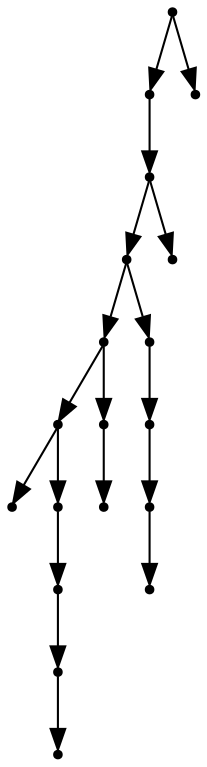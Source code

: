 digraph {
  18 [shape=point];
  16 [shape=point];
  15 [shape=point];
  13 [shape=point];
  8 [shape=point];
  5 [shape=point];
  0 [shape=point];
  4 [shape=point];
  3 [shape=point];
  2 [shape=point];
  1 [shape=point];
  7 [shape=point];
  6 [shape=point];
  12 [shape=point];
  11 [shape=point];
  10 [shape=point];
  9 [shape=point];
  14 [shape=point];
  17 [shape=point];
18 -> 16;
16 -> 15;
15 -> 13;
13 -> 8;
8 -> 5;
5 -> 0;
5 -> 4;
4 -> 3;
3 -> 2;
2 -> 1;
8 -> 7;
7 -> 6;
13 -> 12;
12 -> 11;
11 -> 10;
10 -> 9;
15 -> 14;
18 -> 17;
}
